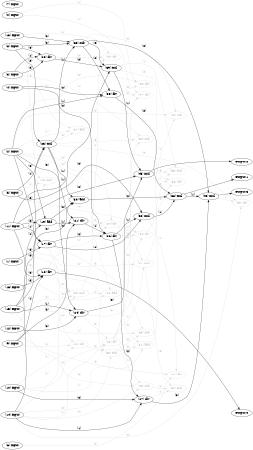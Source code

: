 digraph NeuralNetwork {
rankdir=LR;
size="4,3";
center = true;
node0 [label="(0) Input", color=black, labelfontcolor=black, fontcolor=black];
node1 [label="(1) Input", color=black, labelfontcolor=black, fontcolor=black];
node2 [label="(2) Input", color=black, labelfontcolor=black, fontcolor=black];
node3 [label="(3) Input", color=black, labelfontcolor=black, fontcolor=black];
node4 [label="(4) Input", color=black, labelfontcolor=black, fontcolor=black];
node5 [label="(5) Input", color=black, labelfontcolor=black, fontcolor=black];
node6 [label="(6) Input", color=black, labelfontcolor=black, fontcolor=black];
node7 [label="(7) Input", color=black, labelfontcolor=black, fontcolor=black];
node8 [label="(8) Input", color=black, labelfontcolor=black, fontcolor=black];
node9 [label="(9) Input", color=black, labelfontcolor=black, fontcolor=black];
node10 [label="(10) Input", color=black, labelfontcolor=black, fontcolor=black];
node11 [label="(11) Input", color=black, labelfontcolor=black, fontcolor=black];
node12 [label="(12) Input", color=black, labelfontcolor=black, fontcolor=black];
node13 [label="(13) Input", color=black, labelfontcolor=black, fontcolor=black];
node14 [label="(14) Input", color=black, labelfontcolor=black, fontcolor=black];
node15 [label="(15) Input", color=black, labelfontcolor=black, fontcolor=black];
node16 [label="(16) Input", color=black, labelfontcolor=black, fontcolor=black];
node17 [label="(17) div", color=black, labelfontcolor=black, fontcolor=black];
node1 -> node17 [label=" (0)", labelfontcolor=black, fontcolor=black, bold=true, color=black];
node11 -> node17 [label=" (1)", labelfontcolor=black, fontcolor=black, bold=true, color=black];
node2 -> node17 [label=" (2)", labelfontcolor=black, fontcolor=black, bold=true, color=black];
node18 [label="(18) div", color=black, labelfontcolor=black, fontcolor=black];
node11 -> node18 [label=" (0)", labelfontcolor=black, fontcolor=black, bold=true, color=black];
node9 -> node18 [label=" (1)", labelfontcolor=black, fontcolor=black, bold=true, color=black];
node16 -> node18 [label=" (2)", labelfontcolor=black, fontcolor=black, bold=true, color=black];
node19 [label="(19) add", color=black, labelfontcolor=black, fontcolor=black];
node2 -> node19 [label=" (0)", labelfontcolor=black, fontcolor=black, bold=true, color=black];
node15 -> node19 [label=" (1)", labelfontcolor=black, fontcolor=black, bold=true, color=black];
node11 -> node19 [label=" (2)", labelfontcolor=black, fontcolor=black, bold=true, color=black];
node20 [label="(20) mul", color=lightgrey, labelfontcolor=lightgrey, fontcolor=lightgrey];
node12 -> node20 [label=" (0)", labelfontcolor=lightgrey, fontcolor=lightgrey, bold=true, color=lightgrey];
node5 -> node20 [label=" (1)", labelfontcolor=lightgrey, fontcolor=lightgrey, bold=true, color=lightgrey];
node13 -> node20 [label=" (2)", labelfontcolor=lightgrey, fontcolor=lightgrey, bold=true, color=lightgrey];
node21 [label="(21) div", color=black, labelfontcolor=black, fontcolor=black];
node2 -> node21 [label=" (0)", labelfontcolor=black, fontcolor=black, bold=true, color=black];
node19 -> node21 [label=" (1)", labelfontcolor=black, fontcolor=black, bold=true, color=black];
node9 -> node21 [label=" (2)", labelfontcolor=black, fontcolor=black, bold=true, color=black];
node22 [label="(22) div", color=lightgrey, labelfontcolor=lightgrey, fontcolor=lightgrey];
node17 -> node22 [label=" (0)", labelfontcolor=lightgrey, fontcolor=lightgrey, bold=true, color=lightgrey];
node10 -> node22 [label=" (1)", labelfontcolor=lightgrey, fontcolor=lightgrey, bold=true, color=lightgrey];
node9 -> node22 [label=" (2)", labelfontcolor=lightgrey, fontcolor=lightgrey, bold=true, color=lightgrey];
node23 [label="(23) mul", color=black, labelfontcolor=black, fontcolor=black];
node14 -> node23 [label=" (0)", labelfontcolor=black, fontcolor=black, bold=true, color=black];
node5 -> node23 [label=" (1)", labelfontcolor=black, fontcolor=black, bold=true, color=black];
node8 -> node23 [label=" (2)", labelfontcolor=black, fontcolor=black, bold=true, color=black];
node24 [label="(24) div", color=black, labelfontcolor=black, fontcolor=black];
node12 -> node24 [label=" (0)", labelfontcolor=black, fontcolor=black, bold=true, color=black];
node15 -> node24 [label=" (1)", labelfontcolor=black, fontcolor=black, bold=true, color=black];
node23 -> node24 [label=" (2)", labelfontcolor=black, fontcolor=black, bold=true, color=black];
node25 [label="(25) div", color=black, labelfontcolor=black, fontcolor=black];
node8 -> node25 [label=" (0)", labelfontcolor=black, fontcolor=black, bold=true, color=black];
node3 -> node25 [label=" (1)", labelfontcolor=black, fontcolor=black, bold=true, color=black];
node3 -> node25 [label=" (2)", labelfontcolor=black, fontcolor=black, bold=true, color=black];
node26 [label="(26) div", color=black, labelfontcolor=black, fontcolor=black];
node4 -> node26 [label=" (0)", labelfontcolor=black, fontcolor=black, bold=true, color=black];
node21 -> node26 [label=" (1)", labelfontcolor=black, fontcolor=black, bold=true, color=black];
node17 -> node26 [label=" (2)", labelfontcolor=black, fontcolor=black, bold=true, color=black];
node27 [label="(27) div", color=black, labelfontcolor=black, fontcolor=black];
node10 -> node27 [label=" (0)", labelfontcolor=black, fontcolor=black, bold=true, color=black];
node14 -> node27 [label=" (1)", labelfontcolor=black, fontcolor=black, bold=true, color=black];
node26 -> node27 [label=" (2)", labelfontcolor=black, fontcolor=black, bold=true, color=black];
node28 [label="(28) div", color=lightgrey, labelfontcolor=lightgrey, fontcolor=lightgrey];
node10 -> node28 [label=" (0)", labelfontcolor=lightgrey, fontcolor=lightgrey, bold=true, color=lightgrey];
node14 -> node28 [label=" (1)", labelfontcolor=lightgrey, fontcolor=lightgrey, bold=true, color=lightgrey];
node24 -> node28 [label=" (2)", labelfontcolor=lightgrey, fontcolor=lightgrey, bold=true, color=lightgrey];
node29 [label="(29) mul", color=lightgrey, labelfontcolor=lightgrey, fontcolor=lightgrey];
node15 -> node29 [label=" (0)", labelfontcolor=lightgrey, fontcolor=lightgrey, bold=true, color=lightgrey];
node14 -> node29 [label=" (1)", labelfontcolor=lightgrey, fontcolor=lightgrey, bold=true, color=lightgrey];
node18 -> node29 [label=" (2)", labelfontcolor=lightgrey, fontcolor=lightgrey, bold=true, color=lightgrey];
node30 [label="(30) add", color=black, labelfontcolor=black, fontcolor=black];
node15 -> node30 [label=" (0)", labelfontcolor=black, fontcolor=black, bold=true, color=black];
node23 -> node30 [label=" (1)", labelfontcolor=black, fontcolor=black, bold=true, color=black];
node19 -> node30 [label=" (2)", labelfontcolor=black, fontcolor=black, bold=true, color=black];
node31 [label="(31) mul", color=lightgrey, labelfontcolor=lightgrey, fontcolor=lightgrey];
node5 -> node31 [label=" (0)", labelfontcolor=lightgrey, fontcolor=lightgrey, bold=true, color=lightgrey];
node28 -> node31 [label=" (1)", labelfontcolor=lightgrey, fontcolor=lightgrey, bold=true, color=lightgrey];
node11 -> node31 [label=" (2)", labelfontcolor=lightgrey, fontcolor=lightgrey, bold=true, color=lightgrey];
node32 [label="(32) mul", color=black, labelfontcolor=black, fontcolor=black];
node5 -> node32 [label=" (0)", labelfontcolor=black, fontcolor=black, bold=true, color=black];
node26 -> node32 [label=" (1)", labelfontcolor=black, fontcolor=black, bold=true, color=black];
node17 -> node32 [label=" (2)", labelfontcolor=black, fontcolor=black, bold=true, color=black];
node33 [label="(33) sub", color=black, labelfontcolor=black, fontcolor=black];
node13 -> node33 [label=" (0)", labelfontcolor=black, fontcolor=black, bold=true, color=black];
node23 -> node33 [label=" (1)", labelfontcolor=black, fontcolor=black, bold=true, color=black];
node8 -> node33 [label=" (2)", labelfontcolor=black, fontcolor=black, bold=true, color=black];
node34 [label="(34) div", color=lightgrey, labelfontcolor=lightgrey, fontcolor=lightgrey];
node21 -> node34 [label=" (0)", labelfontcolor=lightgrey, fontcolor=lightgrey, bold=true, color=lightgrey];
node18 -> node34 [label=" (1)", labelfontcolor=lightgrey, fontcolor=lightgrey, bold=true, color=lightgrey];
node2 -> node34 [label=" (2)", labelfontcolor=lightgrey, fontcolor=lightgrey, bold=true, color=lightgrey];
node35 [label="(35) div", color=black, labelfontcolor=black, fontcolor=black];
node4 -> node35 [label=" (0)", labelfontcolor=black, fontcolor=black, bold=true, color=black];
node2 -> node35 [label=" (1)", labelfontcolor=black, fontcolor=black, bold=true, color=black];
node33 -> node35 [label=" (2)", labelfontcolor=black, fontcolor=black, bold=true, color=black];
node36 [label="(36) mul", color=lightgrey, labelfontcolor=lightgrey, fontcolor=lightgrey];
node14 -> node36 [label=" (0)", labelfontcolor=lightgrey, fontcolor=lightgrey, bold=true, color=lightgrey];
node11 -> node36 [label=" (1)", labelfontcolor=lightgrey, fontcolor=lightgrey, bold=true, color=lightgrey];
node22 -> node36 [label=" (2)", labelfontcolor=lightgrey, fontcolor=lightgrey, bold=true, color=lightgrey];
node37 [label="(37) add", color=lightgrey, labelfontcolor=lightgrey, fontcolor=lightgrey];
node3 -> node37 [label=" (0)", labelfontcolor=lightgrey, fontcolor=lightgrey, bold=true, color=lightgrey];
node2 -> node37 [label=" (1)", labelfontcolor=lightgrey, fontcolor=lightgrey, bold=true, color=lightgrey];
node23 -> node37 [label=" (2)", labelfontcolor=lightgrey, fontcolor=lightgrey, bold=true, color=lightgrey];
node38 [label="(38) mul", color=black, labelfontcolor=black, fontcolor=black];
node30 -> node38 [label=" (0)", labelfontcolor=black, fontcolor=black, bold=true, color=black];
node32 -> node38 [label=" (1)", labelfontcolor=black, fontcolor=black, bold=true, color=black];
node35 -> node38 [label=" (2)", labelfontcolor=black, fontcolor=black, bold=true, color=black];
node39 [label="(39) mul", color=black, labelfontcolor=black, fontcolor=black];
node33 -> node39 [label=" (0)", labelfontcolor=black, fontcolor=black, bold=true, color=black];
node11 -> node39 [label=" (1)", labelfontcolor=black, fontcolor=black, bold=true, color=black];
node25 -> node39 [label=" (2)", labelfontcolor=black, fontcolor=black, bold=true, color=black];
node40 [label="(40) add", color=lightgrey, labelfontcolor=lightgrey, fontcolor=lightgrey];
node2 -> node40 [label=" (0)", labelfontcolor=lightgrey, fontcolor=lightgrey, bold=true, color=lightgrey];
node29 -> node40 [label=" (1)", labelfontcolor=lightgrey, fontcolor=lightgrey, bold=true, color=lightgrey];
node1 -> node40 [label=" (2)", labelfontcolor=lightgrey, fontcolor=lightgrey, bold=true, color=lightgrey];
node41 [label="(41) div", color=lightgrey, labelfontcolor=lightgrey, fontcolor=lightgrey];
node12 -> node41 [label=" (0)", labelfontcolor=lightgrey, fontcolor=lightgrey, bold=true, color=lightgrey];
node32 -> node41 [label=" (1)", labelfontcolor=lightgrey, fontcolor=lightgrey, bold=true, color=lightgrey];
node6 -> node41 [label=" (2)", labelfontcolor=lightgrey, fontcolor=lightgrey, bold=true, color=lightgrey];
node42 [label="(42) sub", color=lightgrey, labelfontcolor=lightgrey, fontcolor=lightgrey];
node33 -> node42 [label=" (0)", labelfontcolor=lightgrey, fontcolor=lightgrey, bold=true, color=lightgrey];
node31 -> node42 [label=" (1)", labelfontcolor=lightgrey, fontcolor=lightgrey, bold=true, color=lightgrey];
node2 -> node42 [label=" (2)", labelfontcolor=lightgrey, fontcolor=lightgrey, bold=true, color=lightgrey];
node43 [label="(43) div", color=lightgrey, labelfontcolor=lightgrey, fontcolor=lightgrey];
node2 -> node43 [label=" (0)", labelfontcolor=lightgrey, fontcolor=lightgrey, bold=true, color=lightgrey];
node0 -> node43 [label=" (1)", labelfontcolor=lightgrey, fontcolor=lightgrey, bold=true, color=lightgrey];
node35 -> node43 [label=" (2)", labelfontcolor=lightgrey, fontcolor=lightgrey, bold=true, color=lightgrey];
node44 [label="(44) div", color=lightgrey, labelfontcolor=lightgrey, fontcolor=lightgrey];
node24 -> node44 [label=" (0)", labelfontcolor=lightgrey, fontcolor=lightgrey, bold=true, color=lightgrey];
node34 -> node44 [label=" (1)", labelfontcolor=lightgrey, fontcolor=lightgrey, bold=true, color=lightgrey];
node26 -> node44 [label=" (2)", labelfontcolor=lightgrey, fontcolor=lightgrey, bold=true, color=lightgrey];
node45 [label="(45) mul", color=black, labelfontcolor=black, fontcolor=black];
node24 -> node45 [label=" (0)", labelfontcolor=black, fontcolor=black, bold=true, color=black];
node39 -> node45 [label=" (1)", labelfontcolor=black, fontcolor=black, bold=true, color=black];
node11 -> node45 [label=" (2)", labelfontcolor=black, fontcolor=black, bold=true, color=black];
node46 [label="(46) sub", color=lightgrey, labelfontcolor=lightgrey, fontcolor=lightgrey];
node15 -> node46 [label=" (0)", labelfontcolor=lightgrey, fontcolor=lightgrey, bold=true, color=lightgrey];
node28 -> node46 [label=" (1)", labelfontcolor=lightgrey, fontcolor=lightgrey, bold=true, color=lightgrey];
node14 -> node46 [label=" (2)", labelfontcolor=lightgrey, fontcolor=lightgrey, bold=true, color=lightgrey];
node47 [label="(47) div", color=lightgrey, labelfontcolor=lightgrey, fontcolor=lightgrey];
node28 -> node47 [label=" (0)", labelfontcolor=lightgrey, fontcolor=lightgrey, bold=true, color=lightgrey];
node0 -> node47 [label=" (1)", labelfontcolor=lightgrey, fontcolor=lightgrey, bold=true, color=lightgrey];
node35 -> node47 [label=" (2)", labelfontcolor=lightgrey, fontcolor=lightgrey, bold=true, color=lightgrey];
node48 [label="(48) mul", color=black, labelfontcolor=black, fontcolor=black];
node27 -> node48 [label=" (0)", labelfontcolor=black, fontcolor=black, bold=true, color=black];
node38 -> node48 [label=" (1)", labelfontcolor=black, fontcolor=black, bold=true, color=black];
node33 -> node48 [label=" (2)", labelfontcolor=black, fontcolor=black, bold=true, color=black];
node49 [label="(49) div", color=lightgrey, labelfontcolor=lightgrey, fontcolor=lightgrey];
node25 -> node49 [label=" (0)", labelfontcolor=lightgrey, fontcolor=lightgrey, bold=true, color=lightgrey];
node29 -> node49 [label=" (1)", labelfontcolor=lightgrey, fontcolor=lightgrey, bold=true, color=lightgrey];
node13 -> node49 [label=" (2)", labelfontcolor=lightgrey, fontcolor=lightgrey, bold=true, color=lightgrey];
node50 [label="(50) div", color=lightgrey, labelfontcolor=lightgrey, fontcolor=lightgrey];
node23 -> node50 [label=" (0)", labelfontcolor=lightgrey, fontcolor=lightgrey, bold=true, color=lightgrey];
node48 -> node50 [label=" (1)", labelfontcolor=lightgrey, fontcolor=lightgrey, bold=true, color=lightgrey];
node14 -> node50 [label=" (2)", labelfontcolor=lightgrey, fontcolor=lightgrey, bold=true, color=lightgrey];
node51 [label="(51) add", color=lightgrey, labelfontcolor=lightgrey, fontcolor=lightgrey];
node36 -> node51 [label=" (0)", labelfontcolor=lightgrey, fontcolor=lightgrey, bold=true, color=lightgrey];
node10 -> node51 [label=" (1)", labelfontcolor=lightgrey, fontcolor=lightgrey, bold=true, color=lightgrey];
node34 -> node51 [label=" (2)", labelfontcolor=lightgrey, fontcolor=lightgrey, bold=true, color=lightgrey];
node52 [label="(52) mul", color=lightgrey, labelfontcolor=lightgrey, fontcolor=lightgrey];
node31 -> node52 [label=" (0)", labelfontcolor=lightgrey, fontcolor=lightgrey, bold=true, color=lightgrey];
node27 -> node52 [label=" (1)", labelfontcolor=lightgrey, fontcolor=lightgrey, bold=true, color=lightgrey];
node46 -> node52 [label=" (2)", labelfontcolor=lightgrey, fontcolor=lightgrey, bold=true, color=lightgrey];
node53 [label="(53) mul", color=lightgrey, labelfontcolor=lightgrey, fontcolor=lightgrey];
node45 -> node53 [label=" (0)", labelfontcolor=lightgrey, fontcolor=lightgrey, bold=true, color=lightgrey];
node39 -> node53 [label=" (1)", labelfontcolor=lightgrey, fontcolor=lightgrey, bold=true, color=lightgrey];
node51 -> node53 [label=" (2)", labelfontcolor=lightgrey, fontcolor=lightgrey, bold=true, color=lightgrey];
node54 [label="(54) sub", color=lightgrey, labelfontcolor=lightgrey, fontcolor=lightgrey];
node23 -> node54 [label=" (0)", labelfontcolor=lightgrey, fontcolor=lightgrey, bold=true, color=lightgrey];
node3 -> node54 [label=" (1)", labelfontcolor=lightgrey, fontcolor=lightgrey, bold=true, color=lightgrey];
node28 -> node54 [label=" (2)", labelfontcolor=lightgrey, fontcolor=lightgrey, bold=true, color=lightgrey];
node55 [label="(55) sub", color=lightgrey, labelfontcolor=lightgrey, fontcolor=lightgrey];
node36 -> node55 [label=" (0)", labelfontcolor=lightgrey, fontcolor=lightgrey, bold=true, color=lightgrey];
node15 -> node55 [label=" (1)", labelfontcolor=lightgrey, fontcolor=lightgrey, bold=true, color=lightgrey];
node17 -> node55 [label=" (2)", labelfontcolor=lightgrey, fontcolor=lightgrey, bold=true, color=lightgrey];
node56 [label="(56) div", color=lightgrey, labelfontcolor=lightgrey, fontcolor=lightgrey];
node44 -> node56 [label=" (0)", labelfontcolor=lightgrey, fontcolor=lightgrey, bold=true, color=lightgrey];
node45 -> node56 [label=" (1)", labelfontcolor=lightgrey, fontcolor=lightgrey, bold=true, color=lightgrey];
node39 -> node56 [label=" (2)", labelfontcolor=lightgrey, fontcolor=lightgrey, bold=true, color=lightgrey];
node57 [label="Output 0", color=black, labelfontcolor=black, fontcolor=black];
node18 -> node57 [labelfontcolor=black, fontcolor=black, bold=true, color=black];
node58 [label="Output 1", color=black, labelfontcolor=black, fontcolor=black];
node38 -> node58 [labelfontcolor=black, fontcolor=black, bold=true, color=black];
node59 [label="Output 2", color=black, labelfontcolor=black, fontcolor=black];
node45 -> node59 [labelfontcolor=black, fontcolor=black, bold=true, color=black];
node60 [label="Output 3", color=black, labelfontcolor=black, fontcolor=black];
node48 -> node60 [labelfontcolor=black, fontcolor=black, bold=true, color=black];
{ rank = source; "node0"; "node1"; "node2"; "node3"; "node4"; "node5"; "node6"; "node7"; "node8"; "node9"; "node10"; "node11"; "node12"; "node13"; "node14"; "node15"; "node16"; }
{ rank = max;"node57";"node58";"node59";"node60"; }
}